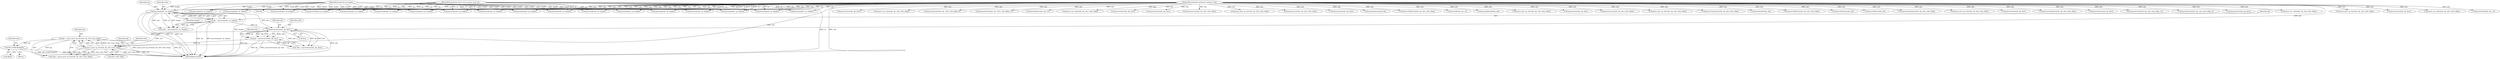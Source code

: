 digraph "0_tcpdump_19d25dd8781620cd41bf178a5e2e27fc1cf242d0@array" {
"1000339" [label="(Call,ND_TCHECK(dp[0]))"];
"1000326" [label="(Call,dp = parse_post_op_attr(ndo, dp, ndo->ndo_vflag))"];
"1000328" [label="(Call,parse_post_op_attr(ndo, dp, ndo->ndo_vflag))"];
"1000310" [label="(Call,parsestatus(ndo, dp, &er))"];
"1000301" [label="(Call,parserep(ndo, rp, length))"];
"1000101" [label="(MethodParameterIn,netdissect_options *ndo)"];
"1000102" [label="(MethodParameterIn,const struct sunrpc_msg *rp)"];
"1000105" [label="(MethodParameterIn,int length)"];
"1000299" [label="(Call,dp = parserep(ndo, rp, length))"];
"1000308" [label="(Call,dp = parsestatus(ndo, dp, &er))"];
"1000781" [label="(Call,parse_post_op_attr(ndo, dp, ndo->ndo_vflag))"];
"1000345" [label="(Identifier,ndo)"];
"1000666" [label="(Call,parsestatus(ndo, dp, &er))"];
"1000204" [label="(Call,parserep(ndo, rp, length))"];
"1000340" [label="(Call,dp[0])"];
"1000869" [label="(Call,parserep(ndo, rp, length))"];
"1000710" [label="(Call,parse_wcc_data(ndo, dp, ndo->ndo_vflag))"];
"1000105" [label="(MethodParameterIn,int length)"];
"1000879" [label="(Call,parsestatfs(ndo, dp, v3))"];
"1000737" [label="(Call,parsestatus(ndo, dp, &er))"];
"1000101" [label="(MethodParameterIn,netdissect_options *ndo)"];
"1000624" [label="(Call,parserep(ndo, rp, length))"];
"1000482" [label="(Call,parse_wcc_data(ndo, dp, ndo->ndo_vflag))"];
"1000188" [label="(Call,parseattrstat(ndo, dp, !ndo->ndo_qflag, 0))"];
"1000311" [label="(Identifier,ndo)"];
"1000152" [label="(Call,parseattrstat(ndo, dp, !ndo->ndo_qflag, v3))"];
"1000367" [label="(Call,parselinkres(ndo, dp, v3))"];
"1000796" [label="(Call,parse_wcc_data(ndo, dp, ndo->ndo_vflag))"];
"1000331" [label="(Call,ndo->ndo_vflag)"];
"1000309" [label="(Identifier,dp)"];
"1000313" [label="(Call,&er)"];
"1000216" [label="(Call,parsestatus(ndo, dp, &er))"];
"1000326" [label="(Call,dp = parse_post_op_attr(ndo, dp, ndo->ndo_vflag))"];
"1000808" [label="(Call,parsestatus(ndo, dp, &er))"];
"1000177" [label="(Call,parsewccres(ndo, dp, ndo->ndo_vflag))"];
"1000168" [label="(Call,parserep(ndo, rp, length))"];
"1000401" [label="(Call,parse_post_op_attr(ndo, dp, ndo->ndo_vflag))"];
"1000357" [label="(Call,parserep(ndo, rp, length))"];
"1000304" [label="(Identifier,length)"];
"1000655" [label="(Call,parsewccres(ndo, dp, ndo->ndo_vflag))"];
"1000472" [label="(Call,parsestatus(ndo, dp, &er))"];
"1000578" [label="(Call,parsediropres(ndo, dp))"];
"1000312" [label="(Identifier,dp)"];
"1000338" [label="(Block,)"];
"1000858" [label="(Call,parsev3rddirres(ndo, dp, ndo->ndo_vflag))"];
"1000250" [label="(Call,parsefh(ndo, dp, v3))"];
"1000328" [label="(Call,parse_post_op_attr(ndo, dp, ndo->ndo_vflag))"];
"1000327" [label="(Identifier,dp)"];
"1000908" [label="(Call,parserep(ndo, rp, length))"];
"1000918" [label="(Call,parsepathconf(ndo, dp))"];
"1000277" [label="(Call,parse_post_op_attr(ndo, dp, ndo->ndo_vflag))"];
"1000611" [label="(Call,parsestatus(ndo, dp, &er))"];
"1000889" [label="(Call,parserep(ndo, rp, length))"];
"1000937" [label="(Call,parsewccres(ndo, dp, ndo->ndo_vflag))"];
"1000325" [label="(Call,!(dp = parse_post_op_attr(ndo, dp, ndo->ndo_vflag)))"];
"1000308" [label="(Call,dp = parsestatus(ndo, dp, &er))"];
"1000238" [label="(Call,parse_post_op_attr(ndo, dp, ndo->ndo_vflag))"];
"1000307" [label="(Call,!(dp = parsestatus(ndo, dp, &er)))"];
"1000750" [label="(Call,parserep(ndo, rp, length))"];
"1000852" [label="(Call,parserep(ndo, rp, length))"];
"1000631" [label="(Call,parsecreateopres(ndo, dp, ndo->ndo_vflag))"];
"1000339" [label="(Call,ND_TCHECK(dp[0]))"];
"1000958" [label="(MethodReturn,RET)"];
"1000300" [label="(Identifier,dp)"];
"1000379" [label="(Call,parserep(ndo, rp, length))"];
"1000899" [label="(Call,parsefsinfo(ndo, dp))"];
"1000301" [label="(Call,parserep(ndo, rp, length))"];
"1000646" [label="(Call,parserep(ndo, rp, length))"];
"1000330" [label="(Identifier,dp)"];
"1000830" [label="(Call,parsev3rddirres(ndo, dp, ndo->ndo_vflag))"];
"1000556" [label="(Call,parserep(ndo, rp, length))"];
"1000329" [label="(Identifier,ndo)"];
"1000290" [label="(Call,parsediropres(ndo, dp))"];
"1000589" [label="(Call,parserep(ndo, rp, length))"];
"1000841" [label="(Call,parserddires(ndo, dp))"];
"1000299" [label="(Call,dp = parserep(ndo, rp, length))"];
"1000310" [label="(Call,parsestatus(ndo, dp, &er))"];
"1000298" [label="(Call,!(dp = parserep(ndo, rp, length)))"];
"1000303" [label="(Identifier,rp)"];
"1000566" [label="(Call,parsecreateopres(ndo, dp, ndo->ndo_vflag))"];
"1000259" [label="(Call,parse_post_op_attr(ndo, dp, ndo->ndo_vflag))"];
"1000102" [label="(MethodParameterIn,const struct sunrpc_msg *rp)"];
"1000391" [label="(Call,parsestatus(ndo, dp, &er))"];
"1000927" [label="(Call,parserep(ndo, rp, length))"];
"1000679" [label="(Call,parserep(ndo, rp, length))"];
"1000599" [label="(Call,parsecreateopres(ndo, dp, ndo->ndo_vflag))"];
"1000691" [label="(Call,parsestatus(ndo, dp, &er))"];
"1000142" [label="(Call,parserep(ndo, rp, length))"];
"1000540" [label="(Call,parseattrstat(ndo, dp, ndo->ndo_vflag, v3))"];
"1000460" [label="(Call,parserep(ndo, rp, length))"];
"1000445" [label="(Call,parseattrstat(ndo, dp, ndo->ndo_vflag, 0))"];
"1000302" [label="(Identifier,ndo)"];
"1000762" [label="(Call,parsestatus(ndo, dp, &er))"];
"1000821" [label="(Call,parserep(ndo, rp, length))"];
"1000725" [label="(Call,parse_wcc_data(ndo, dp, ndo->ndo_vflag))"];
"1000339" -> "1000338"  [label="AST: "];
"1000339" -> "1000340"  [label="CFG: "];
"1000340" -> "1000339"  [label="AST: "];
"1000345" -> "1000339"  [label="CFG: "];
"1000339" -> "1000958"  [label="DDG: ND_TCHECK(dp[0])"];
"1000339" -> "1000958"  [label="DDG: dp[0]"];
"1000326" -> "1000339"  [label="DDG: dp"];
"1000326" -> "1000325"  [label="AST: "];
"1000326" -> "1000328"  [label="CFG: "];
"1000327" -> "1000326"  [label="AST: "];
"1000328" -> "1000326"  [label="AST: "];
"1000325" -> "1000326"  [label="CFG: "];
"1000326" -> "1000958"  [label="DDG: parse_post_op_attr(ndo, dp, ndo->ndo_vflag)"];
"1000326" -> "1000958"  [label="DDG: dp"];
"1000326" -> "1000325"  [label="DDG: dp"];
"1000328" -> "1000326"  [label="DDG: ndo"];
"1000328" -> "1000326"  [label="DDG: dp"];
"1000328" -> "1000326"  [label="DDG: ndo->ndo_vflag"];
"1000328" -> "1000331"  [label="CFG: "];
"1000329" -> "1000328"  [label="AST: "];
"1000330" -> "1000328"  [label="AST: "];
"1000331" -> "1000328"  [label="AST: "];
"1000328" -> "1000958"  [label="DDG: ndo->ndo_vflag"];
"1000328" -> "1000958"  [label="DDG: ndo"];
"1000328" -> "1000325"  [label="DDG: ndo"];
"1000328" -> "1000325"  [label="DDG: dp"];
"1000328" -> "1000325"  [label="DDG: ndo->ndo_vflag"];
"1000310" -> "1000328"  [label="DDG: ndo"];
"1000101" -> "1000328"  [label="DDG: ndo"];
"1000308" -> "1000328"  [label="DDG: dp"];
"1000310" -> "1000308"  [label="AST: "];
"1000310" -> "1000313"  [label="CFG: "];
"1000311" -> "1000310"  [label="AST: "];
"1000312" -> "1000310"  [label="AST: "];
"1000313" -> "1000310"  [label="AST: "];
"1000308" -> "1000310"  [label="CFG: "];
"1000310" -> "1000958"  [label="DDG: &er"];
"1000310" -> "1000958"  [label="DDG: ndo"];
"1000310" -> "1000307"  [label="DDG: ndo"];
"1000310" -> "1000307"  [label="DDG: dp"];
"1000310" -> "1000307"  [label="DDG: &er"];
"1000310" -> "1000308"  [label="DDG: ndo"];
"1000310" -> "1000308"  [label="DDG: dp"];
"1000310" -> "1000308"  [label="DDG: &er"];
"1000301" -> "1000310"  [label="DDG: ndo"];
"1000101" -> "1000310"  [label="DDG: ndo"];
"1000299" -> "1000310"  [label="DDG: dp"];
"1000301" -> "1000299"  [label="AST: "];
"1000301" -> "1000304"  [label="CFG: "];
"1000302" -> "1000301"  [label="AST: "];
"1000303" -> "1000301"  [label="AST: "];
"1000304" -> "1000301"  [label="AST: "];
"1000299" -> "1000301"  [label="CFG: "];
"1000301" -> "1000958"  [label="DDG: length"];
"1000301" -> "1000958"  [label="DDG: rp"];
"1000301" -> "1000958"  [label="DDG: ndo"];
"1000301" -> "1000298"  [label="DDG: ndo"];
"1000301" -> "1000298"  [label="DDG: rp"];
"1000301" -> "1000298"  [label="DDG: length"];
"1000301" -> "1000299"  [label="DDG: ndo"];
"1000301" -> "1000299"  [label="DDG: rp"];
"1000301" -> "1000299"  [label="DDG: length"];
"1000101" -> "1000301"  [label="DDG: ndo"];
"1000102" -> "1000301"  [label="DDG: rp"];
"1000105" -> "1000301"  [label="DDG: length"];
"1000101" -> "1000100"  [label="AST: "];
"1000101" -> "1000958"  [label="DDG: ndo"];
"1000101" -> "1000142"  [label="DDG: ndo"];
"1000101" -> "1000152"  [label="DDG: ndo"];
"1000101" -> "1000168"  [label="DDG: ndo"];
"1000101" -> "1000177"  [label="DDG: ndo"];
"1000101" -> "1000188"  [label="DDG: ndo"];
"1000101" -> "1000204"  [label="DDG: ndo"];
"1000101" -> "1000216"  [label="DDG: ndo"];
"1000101" -> "1000238"  [label="DDG: ndo"];
"1000101" -> "1000250"  [label="DDG: ndo"];
"1000101" -> "1000259"  [label="DDG: ndo"];
"1000101" -> "1000277"  [label="DDG: ndo"];
"1000101" -> "1000290"  [label="DDG: ndo"];
"1000101" -> "1000357"  [label="DDG: ndo"];
"1000101" -> "1000367"  [label="DDG: ndo"];
"1000101" -> "1000379"  [label="DDG: ndo"];
"1000101" -> "1000391"  [label="DDG: ndo"];
"1000101" -> "1000401"  [label="DDG: ndo"];
"1000101" -> "1000445"  [label="DDG: ndo"];
"1000101" -> "1000460"  [label="DDG: ndo"];
"1000101" -> "1000472"  [label="DDG: ndo"];
"1000101" -> "1000482"  [label="DDG: ndo"];
"1000101" -> "1000540"  [label="DDG: ndo"];
"1000101" -> "1000556"  [label="DDG: ndo"];
"1000101" -> "1000566"  [label="DDG: ndo"];
"1000101" -> "1000578"  [label="DDG: ndo"];
"1000101" -> "1000589"  [label="DDG: ndo"];
"1000101" -> "1000599"  [label="DDG: ndo"];
"1000101" -> "1000611"  [label="DDG: ndo"];
"1000101" -> "1000624"  [label="DDG: ndo"];
"1000101" -> "1000631"  [label="DDG: ndo"];
"1000101" -> "1000646"  [label="DDG: ndo"];
"1000101" -> "1000655"  [label="DDG: ndo"];
"1000101" -> "1000666"  [label="DDG: ndo"];
"1000101" -> "1000679"  [label="DDG: ndo"];
"1000101" -> "1000691"  [label="DDG: ndo"];
"1000101" -> "1000710"  [label="DDG: ndo"];
"1000101" -> "1000725"  [label="DDG: ndo"];
"1000101" -> "1000737"  [label="DDG: ndo"];
"1000101" -> "1000750"  [label="DDG: ndo"];
"1000101" -> "1000762"  [label="DDG: ndo"];
"1000101" -> "1000781"  [label="DDG: ndo"];
"1000101" -> "1000796"  [label="DDG: ndo"];
"1000101" -> "1000808"  [label="DDG: ndo"];
"1000101" -> "1000821"  [label="DDG: ndo"];
"1000101" -> "1000830"  [label="DDG: ndo"];
"1000101" -> "1000841"  [label="DDG: ndo"];
"1000101" -> "1000852"  [label="DDG: ndo"];
"1000101" -> "1000858"  [label="DDG: ndo"];
"1000101" -> "1000869"  [label="DDG: ndo"];
"1000101" -> "1000879"  [label="DDG: ndo"];
"1000101" -> "1000889"  [label="DDG: ndo"];
"1000101" -> "1000899"  [label="DDG: ndo"];
"1000101" -> "1000908"  [label="DDG: ndo"];
"1000101" -> "1000918"  [label="DDG: ndo"];
"1000101" -> "1000927"  [label="DDG: ndo"];
"1000101" -> "1000937"  [label="DDG: ndo"];
"1000102" -> "1000100"  [label="AST: "];
"1000102" -> "1000958"  [label="DDG: rp"];
"1000102" -> "1000142"  [label="DDG: rp"];
"1000102" -> "1000168"  [label="DDG: rp"];
"1000102" -> "1000204"  [label="DDG: rp"];
"1000102" -> "1000357"  [label="DDG: rp"];
"1000102" -> "1000379"  [label="DDG: rp"];
"1000102" -> "1000460"  [label="DDG: rp"];
"1000102" -> "1000556"  [label="DDG: rp"];
"1000102" -> "1000589"  [label="DDG: rp"];
"1000102" -> "1000624"  [label="DDG: rp"];
"1000102" -> "1000646"  [label="DDG: rp"];
"1000102" -> "1000679"  [label="DDG: rp"];
"1000102" -> "1000750"  [label="DDG: rp"];
"1000102" -> "1000821"  [label="DDG: rp"];
"1000102" -> "1000852"  [label="DDG: rp"];
"1000102" -> "1000869"  [label="DDG: rp"];
"1000102" -> "1000889"  [label="DDG: rp"];
"1000102" -> "1000908"  [label="DDG: rp"];
"1000102" -> "1000927"  [label="DDG: rp"];
"1000105" -> "1000100"  [label="AST: "];
"1000105" -> "1000958"  [label="DDG: length"];
"1000105" -> "1000142"  [label="DDG: length"];
"1000105" -> "1000168"  [label="DDG: length"];
"1000105" -> "1000204"  [label="DDG: length"];
"1000105" -> "1000357"  [label="DDG: length"];
"1000105" -> "1000379"  [label="DDG: length"];
"1000105" -> "1000460"  [label="DDG: length"];
"1000105" -> "1000556"  [label="DDG: length"];
"1000105" -> "1000589"  [label="DDG: length"];
"1000105" -> "1000624"  [label="DDG: length"];
"1000105" -> "1000646"  [label="DDG: length"];
"1000105" -> "1000679"  [label="DDG: length"];
"1000105" -> "1000750"  [label="DDG: length"];
"1000105" -> "1000821"  [label="DDG: length"];
"1000105" -> "1000852"  [label="DDG: length"];
"1000105" -> "1000869"  [label="DDG: length"];
"1000105" -> "1000889"  [label="DDG: length"];
"1000105" -> "1000908"  [label="DDG: length"];
"1000105" -> "1000927"  [label="DDG: length"];
"1000299" -> "1000298"  [label="AST: "];
"1000300" -> "1000299"  [label="AST: "];
"1000298" -> "1000299"  [label="CFG: "];
"1000299" -> "1000958"  [label="DDG: parserep(ndo, rp, length)"];
"1000299" -> "1000958"  [label="DDG: dp"];
"1000299" -> "1000298"  [label="DDG: dp"];
"1000308" -> "1000307"  [label="AST: "];
"1000309" -> "1000308"  [label="AST: "];
"1000307" -> "1000308"  [label="CFG: "];
"1000308" -> "1000958"  [label="DDG: parsestatus(ndo, dp, &er)"];
"1000308" -> "1000958"  [label="DDG: dp"];
"1000308" -> "1000307"  [label="DDG: dp"];
}
